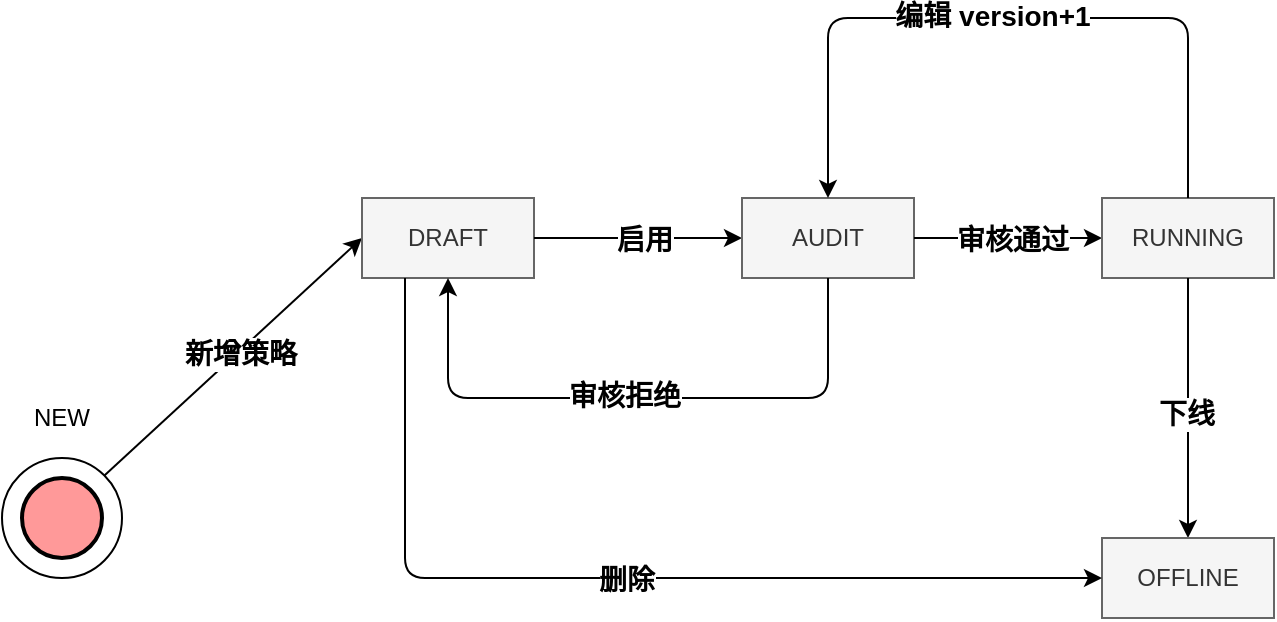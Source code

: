 <mxfile version="14.1.8" type="github">
  <diagram id="ri83RYFN3dATd4j_m0nU" name="Page-1">
    <mxGraphModel dx="1257" dy="786" grid="1" gridSize="10" guides="1" tooltips="1" connect="1" arrows="1" fold="1" page="1" pageScale="1" pageWidth="827" pageHeight="1169" math="0" shadow="0">
      <root>
        <mxCell id="0" />
        <mxCell id="1" parent="0" />
        <mxCell id="SdU93z3-RCb_yifvpd7z-5" value="" style="group" vertex="1" connectable="0" parent="1">
          <mxGeometry x="130" y="300" width="60" height="90" as="geometry" />
        </mxCell>
        <mxCell id="SdU93z3-RCb_yifvpd7z-2" value="" style="ellipse;whiteSpace=wrap;html=1;aspect=fixed;" vertex="1" parent="SdU93z3-RCb_yifvpd7z-5">
          <mxGeometry y="30" width="60" height="60" as="geometry" />
        </mxCell>
        <mxCell id="SdU93z3-RCb_yifvpd7z-1" value="" style="ellipse;whiteSpace=wrap;html=1;aspect=fixed;strokeWidth=2;fillColor=#FF9999;" vertex="1" parent="SdU93z3-RCb_yifvpd7z-5">
          <mxGeometry x="10" y="40" width="40" height="40" as="geometry" />
        </mxCell>
        <mxCell id="SdU93z3-RCb_yifvpd7z-3" value="NEW" style="text;html=1;strokeColor=none;fillColor=none;align=center;verticalAlign=middle;whiteSpace=wrap;rounded=0;" vertex="1" parent="SdU93z3-RCb_yifvpd7z-5">
          <mxGeometry x="10" width="40" height="20" as="geometry" />
        </mxCell>
        <mxCell id="SdU93z3-RCb_yifvpd7z-6" value="" style="endArrow=classic;html=1;exitX=1;exitY=0;exitDx=0;exitDy=0;entryX=0;entryY=0.5;entryDx=0;entryDy=0;" edge="1" parent="1" source="SdU93z3-RCb_yifvpd7z-2" target="SdU93z3-RCb_yifvpd7z-8">
          <mxGeometry width="50" height="50" relative="1" as="geometry">
            <mxPoint x="210" y="300" as="sourcePoint" />
            <mxPoint x="350" y="210" as="targetPoint" />
          </mxGeometry>
        </mxCell>
        <mxCell id="SdU93z3-RCb_yifvpd7z-7" value="&lt;b&gt;&lt;font style=&quot;font-size: 14px&quot;&gt;新增策略&lt;/font&gt;&lt;/b&gt;" style="edgeLabel;html=1;align=center;verticalAlign=middle;resizable=0;points=[];" vertex="1" connectable="0" parent="SdU93z3-RCb_yifvpd7z-6">
          <mxGeometry x="0.046" y="-1" relative="1" as="geometry">
            <mxPoint as="offset" />
          </mxGeometry>
        </mxCell>
        <mxCell id="SdU93z3-RCb_yifvpd7z-8" value="DRAFT" style="rounded=0;whiteSpace=wrap;html=1;strokeWidth=1;fillColor=#f5f5f5;strokeColor=#666666;fontColor=#333333;" vertex="1" parent="1">
          <mxGeometry x="310" y="200" width="86" height="40" as="geometry" />
        </mxCell>
        <mxCell id="SdU93z3-RCb_yifvpd7z-9" value="" style="endArrow=classic;html=1;exitX=1;exitY=0.5;exitDx=0;exitDy=0;" edge="1" parent="1" source="SdU93z3-RCb_yifvpd7z-8" target="SdU93z3-RCb_yifvpd7z-11">
          <mxGeometry width="50" height="50" relative="1" as="geometry">
            <mxPoint x="191.213" y="348.787" as="sourcePoint" />
            <mxPoint x="510" y="220" as="targetPoint" />
          </mxGeometry>
        </mxCell>
        <mxCell id="SdU93z3-RCb_yifvpd7z-10" value="&lt;b&gt;&lt;font style=&quot;font-size: 14px&quot;&gt;启用&lt;/font&gt;&lt;/b&gt;" style="edgeLabel;html=1;align=center;verticalAlign=middle;resizable=0;points=[];" vertex="1" connectable="0" parent="SdU93z3-RCb_yifvpd7z-9">
          <mxGeometry x="0.046" y="-1" relative="1" as="geometry">
            <mxPoint as="offset" />
          </mxGeometry>
        </mxCell>
        <mxCell id="SdU93z3-RCb_yifvpd7z-11" value="AUDIT" style="rounded=0;whiteSpace=wrap;html=1;strokeWidth=1;fillColor=#f5f5f5;strokeColor=#666666;fontColor=#333333;" vertex="1" parent="1">
          <mxGeometry x="500" y="200" width="86" height="40" as="geometry" />
        </mxCell>
        <mxCell id="SdU93z3-RCb_yifvpd7z-12" value="" style="endArrow=classic;html=1;exitX=1;exitY=0.5;exitDx=0;exitDy=0;" edge="1" parent="1" source="SdU93z3-RCb_yifvpd7z-11" target="SdU93z3-RCb_yifvpd7z-14">
          <mxGeometry width="50" height="50" relative="1" as="geometry">
            <mxPoint x="640" y="219.5" as="sourcePoint" />
            <mxPoint x="700" y="220" as="targetPoint" />
          </mxGeometry>
        </mxCell>
        <mxCell id="SdU93z3-RCb_yifvpd7z-13" value="&lt;b&gt;&lt;font style=&quot;font-size: 14px&quot;&gt;审核通过&lt;/font&gt;&lt;/b&gt;" style="edgeLabel;html=1;align=center;verticalAlign=middle;resizable=0;points=[];" vertex="1" connectable="0" parent="SdU93z3-RCb_yifvpd7z-12">
          <mxGeometry x="0.046" y="-1" relative="1" as="geometry">
            <mxPoint as="offset" />
          </mxGeometry>
        </mxCell>
        <mxCell id="SdU93z3-RCb_yifvpd7z-14" value="RUNNING" style="rounded=0;whiteSpace=wrap;html=1;strokeWidth=1;fillColor=#f5f5f5;strokeColor=#666666;fontColor=#333333;" vertex="1" parent="1">
          <mxGeometry x="680" y="200" width="86" height="40" as="geometry" />
        </mxCell>
        <mxCell id="SdU93z3-RCb_yifvpd7z-17" value="" style="endArrow=classic;html=1;exitX=0.5;exitY=1;exitDx=0;exitDy=0;edgeStyle=orthogonalEdgeStyle;entryX=0.5;entryY=1;entryDx=0;entryDy=0;" edge="1" parent="1" source="SdU93z3-RCb_yifvpd7z-11" target="SdU93z3-RCb_yifvpd7z-8">
          <mxGeometry width="50" height="50" relative="1" as="geometry">
            <mxPoint x="596" y="230" as="sourcePoint" />
            <mxPoint x="540" y="340" as="targetPoint" />
            <Array as="points">
              <mxPoint x="543" y="300" />
              <mxPoint x="353" y="300" />
            </Array>
          </mxGeometry>
        </mxCell>
        <mxCell id="SdU93z3-RCb_yifvpd7z-18" value="&lt;b&gt;&lt;font style=&quot;font-size: 14px&quot;&gt;审核拒绝&lt;/font&gt;&lt;/b&gt;" style="edgeLabel;html=1;align=center;verticalAlign=middle;resizable=0;points=[];" vertex="1" connectable="0" parent="SdU93z3-RCb_yifvpd7z-17">
          <mxGeometry x="0.046" y="-1" relative="1" as="geometry">
            <mxPoint as="offset" />
          </mxGeometry>
        </mxCell>
        <mxCell id="SdU93z3-RCb_yifvpd7z-19" value="" style="endArrow=classic;html=1;exitX=0.5;exitY=0;exitDx=0;exitDy=0;edgeStyle=orthogonalEdgeStyle;entryX=0.5;entryY=0;entryDx=0;entryDy=0;" edge="1" parent="1" source="SdU93z3-RCb_yifvpd7z-14" target="SdU93z3-RCb_yifvpd7z-11">
          <mxGeometry width="50" height="50" relative="1" as="geometry">
            <mxPoint x="730" y="60" as="sourcePoint" />
            <mxPoint x="540" y="60" as="targetPoint" />
            <Array as="points">
              <mxPoint x="723" y="110" />
              <mxPoint x="543" y="110" />
            </Array>
          </mxGeometry>
        </mxCell>
        <mxCell id="SdU93z3-RCb_yifvpd7z-20" value="&lt;span style=&quot;font-size: 14px&quot;&gt;&lt;b&gt;编辑 version+1&lt;/b&gt;&lt;/span&gt;" style="edgeLabel;html=1;align=center;verticalAlign=middle;resizable=0;points=[];" vertex="1" connectable="0" parent="SdU93z3-RCb_yifvpd7z-19">
          <mxGeometry x="0.046" y="-1" relative="1" as="geometry">
            <mxPoint as="offset" />
          </mxGeometry>
        </mxCell>
        <mxCell id="SdU93z3-RCb_yifvpd7z-21" value="" style="endArrow=classic;html=1;exitX=0.5;exitY=1;exitDx=0;exitDy=0;" edge="1" parent="1" source="SdU93z3-RCb_yifvpd7z-14" target="SdU93z3-RCb_yifvpd7z-23">
          <mxGeometry width="50" height="50" relative="1" as="geometry">
            <mxPoint x="790" y="219.5" as="sourcePoint" />
            <mxPoint x="850" y="220" as="targetPoint" />
          </mxGeometry>
        </mxCell>
        <mxCell id="SdU93z3-RCb_yifvpd7z-22" value="&lt;span style=&quot;font-size: 14px&quot;&gt;&lt;b&gt;下线&lt;/b&gt;&lt;/span&gt;" style="edgeLabel;html=1;align=center;verticalAlign=middle;resizable=0;points=[];" vertex="1" connectable="0" parent="SdU93z3-RCb_yifvpd7z-21">
          <mxGeometry x="0.046" y="-1" relative="1" as="geometry">
            <mxPoint as="offset" />
          </mxGeometry>
        </mxCell>
        <mxCell id="SdU93z3-RCb_yifvpd7z-23" value="OFFLINE" style="rounded=0;whiteSpace=wrap;html=1;strokeWidth=1;fillColor=#f5f5f5;strokeColor=#666666;fontColor=#333333;" vertex="1" parent="1">
          <mxGeometry x="680" y="370" width="86" height="40" as="geometry" />
        </mxCell>
        <mxCell id="SdU93z3-RCb_yifvpd7z-24" value="" style="endArrow=classic;html=1;exitX=0.25;exitY=1;exitDx=0;exitDy=0;edgeStyle=orthogonalEdgeStyle;entryX=0;entryY=0.5;entryDx=0;entryDy=0;" edge="1" parent="1" source="SdU93z3-RCb_yifvpd7z-8" target="SdU93z3-RCb_yifvpd7z-23">
          <mxGeometry width="50" height="50" relative="1" as="geometry">
            <mxPoint x="191.213" y="348.787" as="sourcePoint" />
            <mxPoint x="620" y="390" as="targetPoint" />
          </mxGeometry>
        </mxCell>
        <mxCell id="SdU93z3-RCb_yifvpd7z-25" value="&lt;b&gt;&lt;font style=&quot;font-size: 14px&quot;&gt;删除&lt;/font&gt;&lt;/b&gt;" style="edgeLabel;html=1;align=center;verticalAlign=middle;resizable=0;points=[];" vertex="1" connectable="0" parent="SdU93z3-RCb_yifvpd7z-24">
          <mxGeometry x="0.046" y="-1" relative="1" as="geometry">
            <mxPoint as="offset" />
          </mxGeometry>
        </mxCell>
      </root>
    </mxGraphModel>
  </diagram>
</mxfile>

